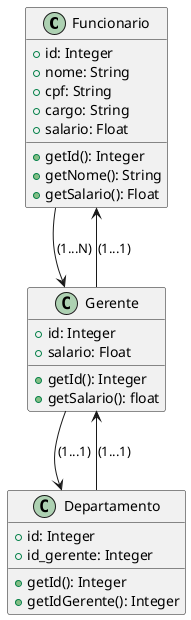 @startuml empresaUml

class Funcionario {
    + id: Integer
    + nome: String
    + cpf: String
    + cargo: String 
    + salario: Float

    + getId(): Integer
    + getNome(): String
    + getSalario(): Float
} 

class Gerente  {
    + id: Integer
    + salario: Float

    + getId(): Integer
    + getSalario(): float
}

class Departamento {
    + id: Integer
    + id_gerente: Integer

    + getId(): Integer
    + getIdGerente(): Integer
}

Funcionario --> Gerente: (1...N)
Gerente --> Funcionario: (1...1)

Gerente --> Departamento: (1...1)
Departamento --> Gerente: (1...1)

@enduml